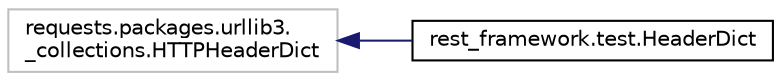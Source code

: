 digraph "Graphical Class Hierarchy"
{
 // LATEX_PDF_SIZE
  edge [fontname="Helvetica",fontsize="10",labelfontname="Helvetica",labelfontsize="10"];
  node [fontname="Helvetica",fontsize="10",shape=record];
  rankdir="LR";
  Node1773 [label="requests.packages.urllib3.\l_collections.HTTPHeaderDict",height=0.2,width=0.4,color="grey75", fillcolor="white", style="filled",tooltip=" "];
  Node1773 -> Node0 [dir="back",color="midnightblue",fontsize="10",style="solid",fontname="Helvetica"];
  Node0 [label="rest_framework.test.HeaderDict",height=0.2,width=0.4,color="black", fillcolor="white", style="filled",URL="$d0/d02/classrest__framework_1_1test_1_1_header_dict.html",tooltip=" "];
}
